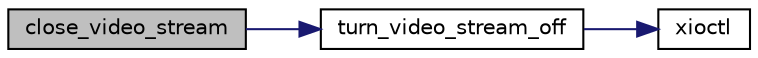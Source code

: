 digraph G
{
  edge [fontname="Helvetica",fontsize="10",labelfontname="Helvetica",labelfontsize="10"];
  node [fontname="Helvetica",fontsize="10",shape=record];
  rankdir="LR";
  Node1 [label="close_video_stream",height=0.2,width=0.4,color="black", fillcolor="grey75", style="filled" fontcolor="black"];
  Node1 -> Node2 [color="midnightblue",fontsize="10",style="solid",fontname="Helvetica"];
  Node2 [label="turn_video_stream_off",height=0.2,width=0.4,color="black", fillcolor="white", style="filled",URL="$cacatalk_8c.html#ad62dc32c9a10f83df0e82acc91047cf4",tooltip="Attempts to turn the video stream off and sets the related indicated flag in the passed structure..."];
  Node2 -> Node3 [color="midnightblue",fontsize="10",style="solid",fontname="Helvetica"];
  Node3 [label="xioctl",height=0.2,width=0.4,color="black", fillcolor="white", style="filled",URL="$cacatalk_8c.html#a22cce36344ad43e1d0742f8af3ba7296",tooltip="It persistently calls the v4l2_ioctl() function to program the V4L2 device."];
}

